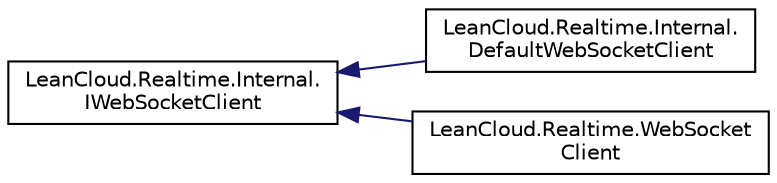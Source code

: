 digraph "Graphical Class Hierarchy"
{
  edge [fontname="Helvetica",fontsize="10",labelfontname="Helvetica",labelfontsize="10"];
  node [fontname="Helvetica",fontsize="10",shape=record];
  rankdir="LR";
  Node1 [label="LeanCloud.Realtime.Internal.\lIWebSocketClient",height=0.2,width=0.4,color="black", fillcolor="white", style="filled",URL="$interfaceLeanCloud_1_1Realtime_1_1Internal_1_1IWebSocketClient.html",tooltip="LeanCloud WebSocket 客户端接口 "];
  Node1 -> Node2 [dir="back",color="midnightblue",fontsize="10",style="solid",fontname="Helvetica"];
  Node2 [label="LeanCloud.Realtime.Internal.\lDefaultWebSocketClient",height=0.2,width=0.4,color="black", fillcolor="white", style="filled",URL="$classLeanCloud_1_1Realtime_1_1Internal_1_1DefaultWebSocketClient.html",tooltip="LeanCloud Realtime SDK for .NET Portable 内置默认的 WebSocketClient "];
  Node1 -> Node3 [dir="back",color="midnightblue",fontsize="10",style="solid",fontname="Helvetica"];
  Node3 [label="LeanCloud.Realtime.WebSocket\lClient",height=0.2,width=0.4,color="black", fillcolor="white", style="filled",URL="$classLeanCloud_1_1Realtime_1_1WebSocketClient.html"];
}

